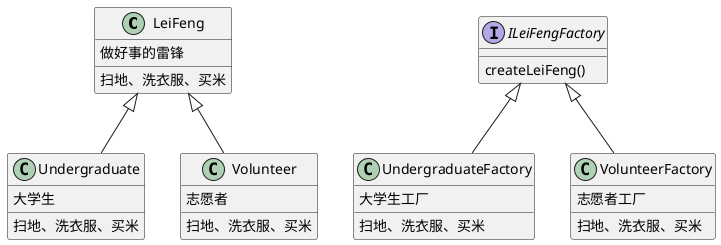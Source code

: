 @startuml

class LeiFeng{
{field} 做好事的雷锋
{method} 扫地、洗衣服、买米
}

class Undergraduate{
{field} 大学生
{method} 扫地、洗衣服、买米
}

class Volunteer{
{field} 志愿者
{method} 扫地、洗衣服、买米
}

interface ILeiFengFactory{
{method} createLeiFeng()
}

class UndergraduateFactory{
{field} 大学生工厂
{method} 扫地、洗衣服、买米
}

class VolunteerFactory{
{field} 志愿者工厂
{method} 扫地、洗衣服、买米
}


ILeiFengFactory <|-- UndergraduateFactory
ILeiFengFactory <|-- VolunteerFactory
LeiFeng <|-- Undergraduate
LeiFeng <|-- Volunteer

@enduml